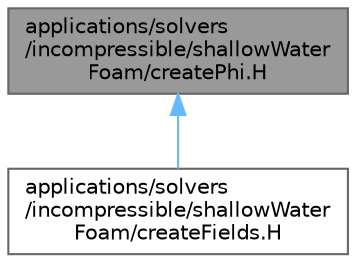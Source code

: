 digraph "applications/solvers/incompressible/shallowWaterFoam/createPhi.H"
{
 // LATEX_PDF_SIZE
  bgcolor="transparent";
  edge [fontname=Helvetica,fontsize=10,labelfontname=Helvetica,labelfontsize=10];
  node [fontname=Helvetica,fontsize=10,shape=box,height=0.2,width=0.4];
  Node1 [id="Node000001",label="applications/solvers\l/incompressible/shallowWater\lFoam/createPhi.H",height=0.2,width=0.4,color="gray40", fillcolor="grey60", style="filled", fontcolor="black",tooltip="Creates and initialises the face-flux field phi."];
  Node1 -> Node2 [id="edge1_Node000001_Node000002",dir="back",color="steelblue1",style="solid",tooltip=" "];
  Node2 [id="Node000002",label="applications/solvers\l/incompressible/shallowWater\lFoam/createFields.H",height=0.2,width=0.4,color="grey40", fillcolor="white", style="filled",URL="$solvers_2incompressible_2shallowWaterFoam_2createFields_8H.html",tooltip=" "];
}
